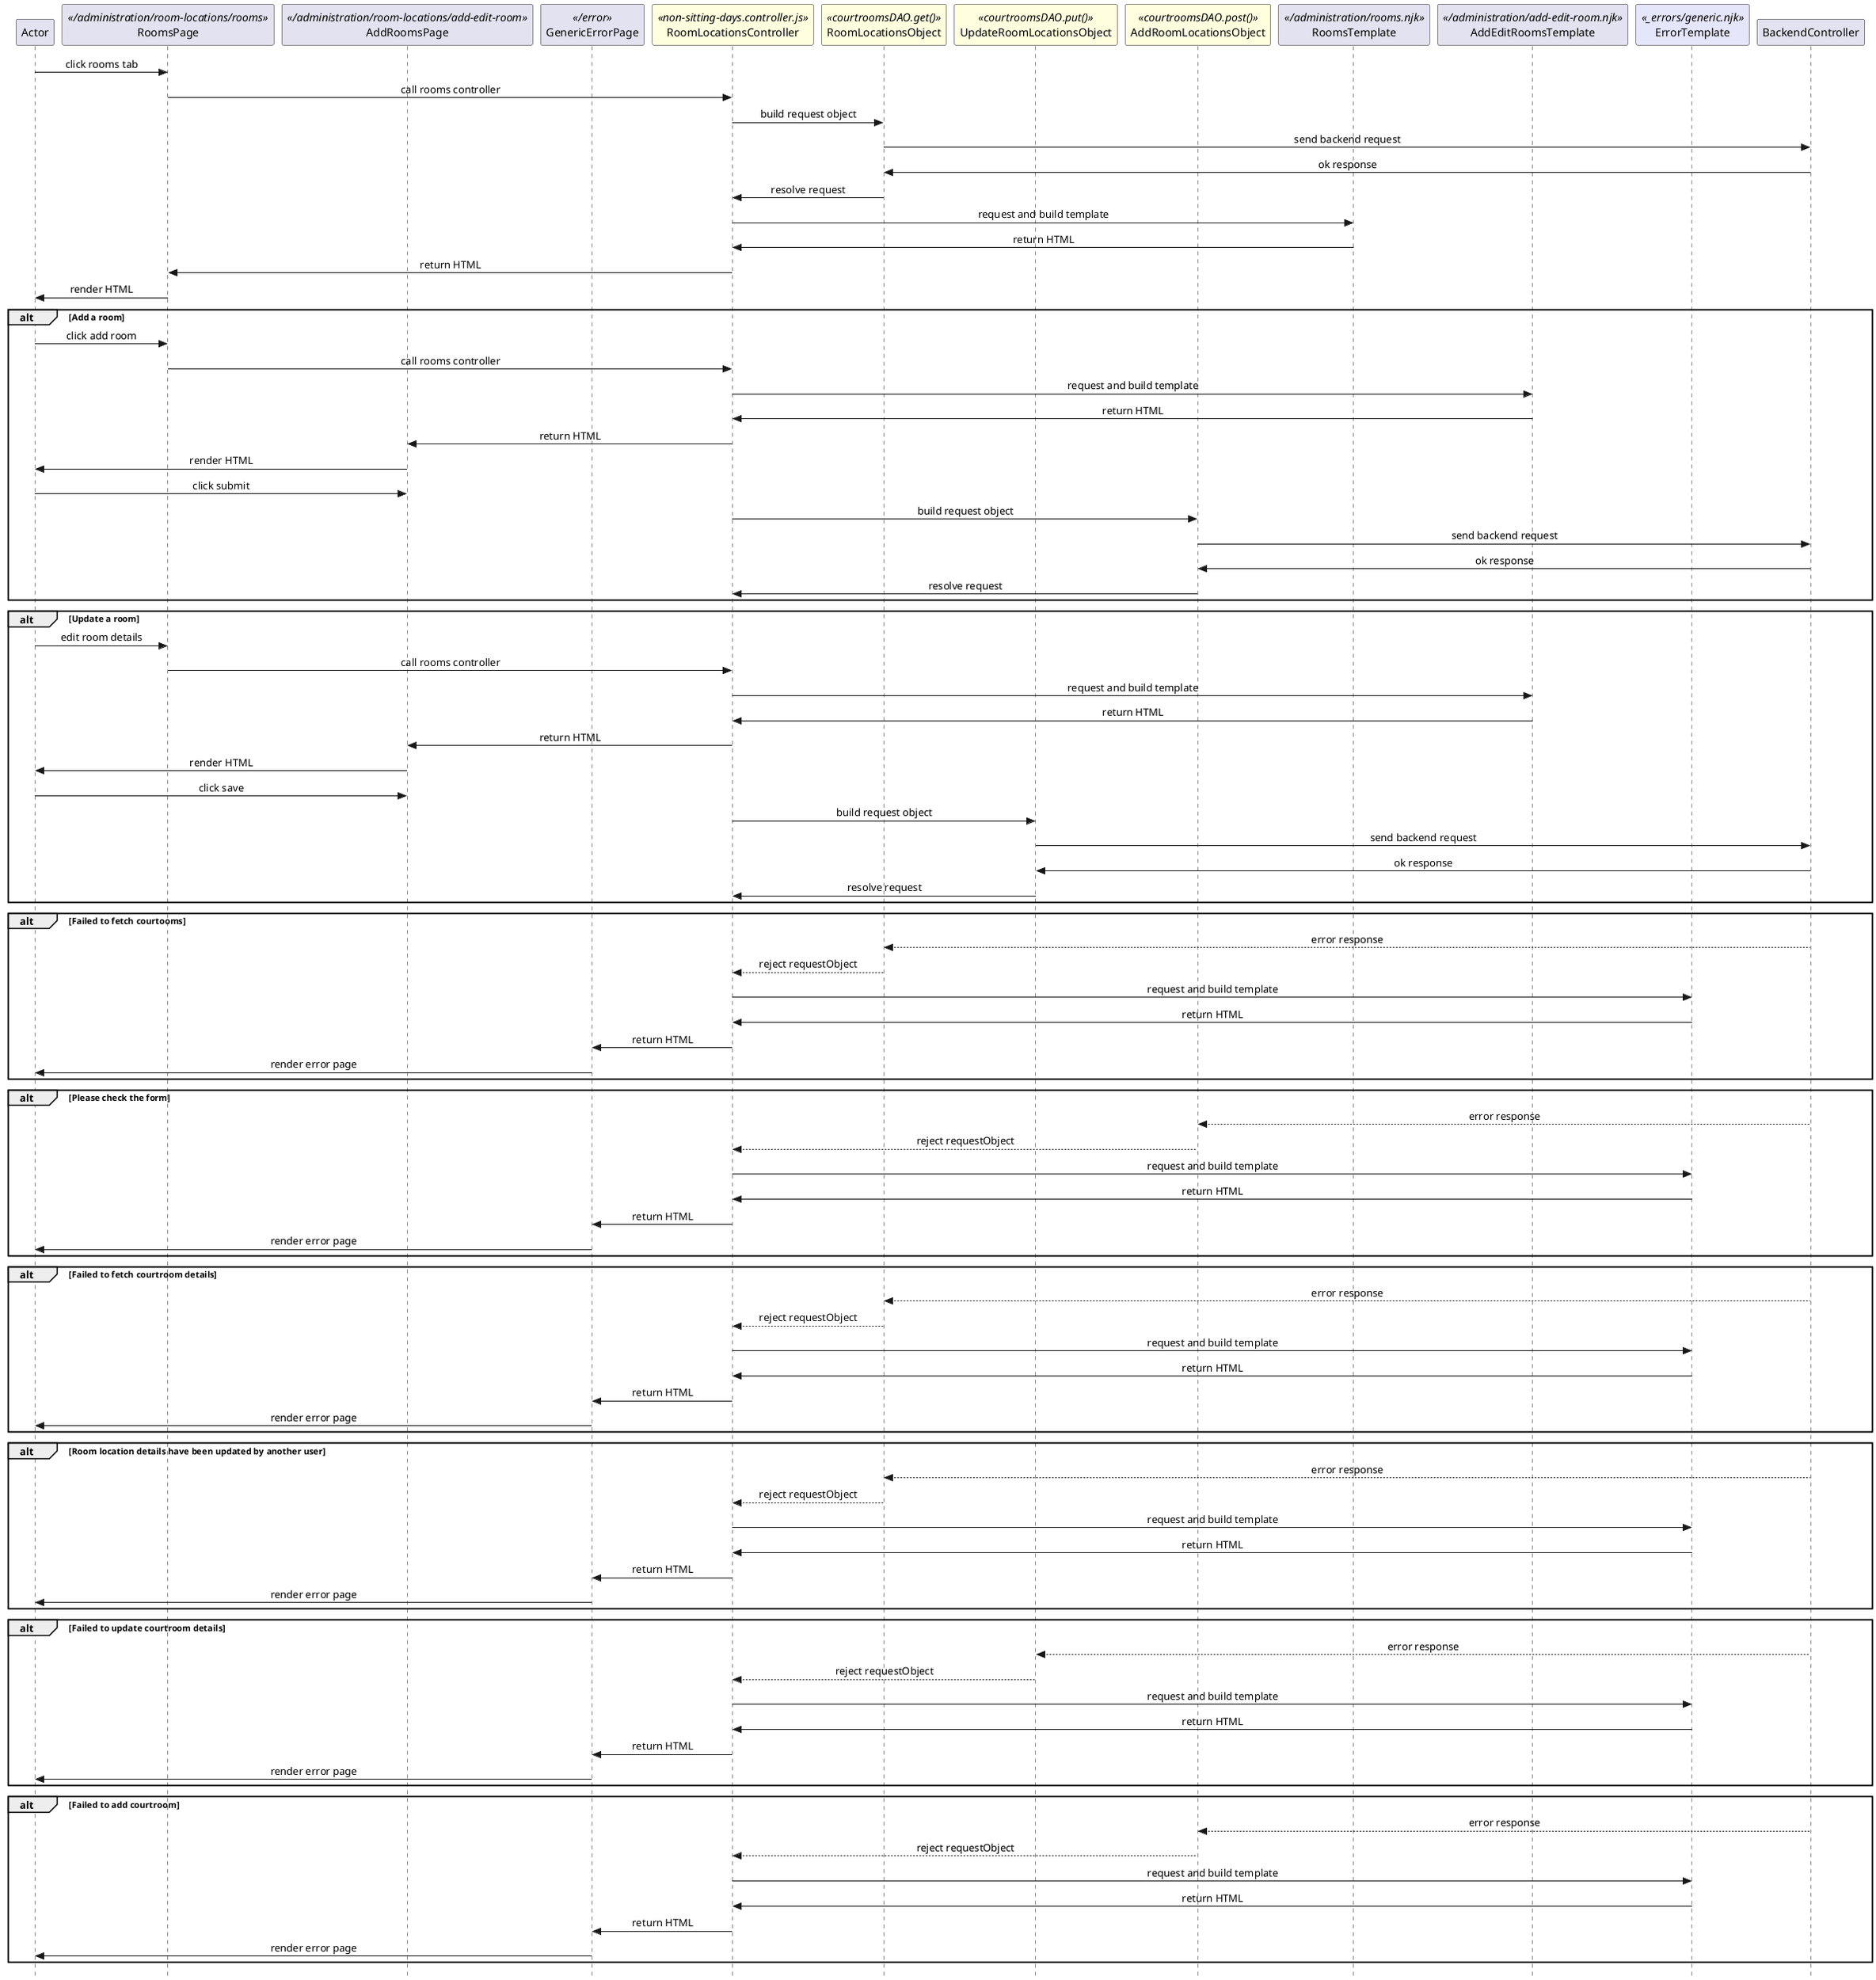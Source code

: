 @startuml room-locations

skinparam Style strictuml 
skinparam SequenceMessageAlignment center

participant Actor

''' LOCAL ROUTING
participant RoomsPage <</administration/room-locations/rooms>>
participant AddRoomsPage <</administration/room-locations/add-edit-room>>
participant GenericErrorPage <</error>>

''' CONTROLLER AND REQUEST OBJECTS
participant RoomLocationsController <<non-sitting-days.controller.js>> #lightyellow
participant RoomLocationsObject <<courtroomsDAO.get()>> #lightyellow
participant UpdateRoomLocationsObject <<courtroomsDAO.put()>> #lightyellow
participant AddRoomLocationsObject <<courtroomsDAO.post()>> #lightyellow

''' TEMPLATES
participant RoomsTemplate <</administration/rooms.njk>>
participant AddEditRoomsTemplate <</administration/add-edit-room.njk>>
participant ErrorTemplate <<_errors/generic.njk>> #lavender

''' BACKEND CONTROLLER
participant BackendController

Actor -> RoomsPage: click rooms tab
RoomsPage -> RoomLocationsController : call rooms controller

RoomLocationsController -> RoomLocationsObject : build request object
RoomLocationsObject -> BackendController : send backend request
RoomLocationsObject <- BackendController : ok response
RoomLocationsController <- RoomLocationsObject : resolve request

RoomLocationsController -> RoomsTemplate : request and build template
RoomLocationsController <- RoomsTemplate : return HTML
RoomsPage <- RoomLocationsController : return HTML
Actor <- RoomsPage : render HTML

alt Add a room
Actor -> RoomsPage: click add room
RoomsPage -> RoomLocationsController : call rooms controller
RoomLocationsController -> AddEditRoomsTemplate : request and build template
RoomLocationsController <- AddEditRoomsTemplate : return HTML
AddRoomsPage <- RoomLocationsController : return HTML
Actor <- AddRoomsPage : render HTML

Actor -> AddRoomsPage: click submit
RoomLocationsController -> AddRoomLocationsObject : build request object
AddRoomLocationsObject -> BackendController : send backend request
AddRoomLocationsObject <- BackendController : ok response
RoomLocationsController <- AddRoomLocationsObject : resolve request
end

alt Update a room
Actor -> RoomsPage: edit room details
RoomsPage -> RoomLocationsController : call rooms controller
RoomLocationsController -> AddEditRoomsTemplate : request and build template
RoomLocationsController <- AddEditRoomsTemplate : return HTML
AddRoomsPage <- RoomLocationsController : return HTML
Actor <- AddRoomsPage : render HTML

Actor -> AddRoomsPage: click save
RoomLocationsController -> UpdateRoomLocationsObject : build request object
UpdateRoomLocationsObject -> BackendController : send backend request
UpdateRoomLocationsObject <- BackendController : ok response
RoomLocationsController <- UpdateRoomLocationsObject : resolve request
end



alt Failed to fetch courtooms
    RoomLocationsObject <-- BackendController : error response
    RoomLocationsController <-- RoomLocationsObject : reject requestObject
    RoomLocationsController -> ErrorTemplate : request and build template
    RoomLocationsController <- ErrorTemplate : return HTML
    GenericErrorPage <- RoomLocationsController : return HTML
    Actor <- GenericErrorPage : render error page
end

alt Please check the form
    AddRoomLocationsObject <-- BackendController : error response
    RoomLocationsController <-- AddRoomLocationsObject : reject requestObject
    RoomLocationsController -> ErrorTemplate : request and build template
    RoomLocationsController <- ErrorTemplate : return HTML
    GenericErrorPage <- RoomLocationsController : return HTML
    Actor <- GenericErrorPage : render error page
end

alt Failed to fetch courtroom details
    RoomLocationsObject <-- BackendController : error response
    RoomLocationsController <-- RoomLocationsObject : reject requestObject
    RoomLocationsController -> ErrorTemplate : request and build template
    RoomLocationsController <- ErrorTemplate : return HTML
    GenericErrorPage <- RoomLocationsController : return HTML
    Actor <- GenericErrorPage : render error page
end

alt Room location details have been updated by another user
    RoomLocationsObject <-- BackendController : error response
    RoomLocationsController <-- RoomLocationsObject : reject requestObject
    RoomLocationsController -> ErrorTemplate : request and build template
    RoomLocationsController <- ErrorTemplate : return HTML
    GenericErrorPage <- RoomLocationsController : return HTML
    Actor <- GenericErrorPage : render error page
end

alt Failed to update courtroom details
    UpdateRoomLocationsObject <-- BackendController : error response
    RoomLocationsController <-- UpdateRoomLocationsObject : reject requestObject
    RoomLocationsController -> ErrorTemplate : request and build template
    RoomLocationsController <- ErrorTemplate : return HTML
    GenericErrorPage <- RoomLocationsController : return HTML
    Actor <- GenericErrorPage : render error page
end

alt Failed to add courtroom
    AddRoomLocationsObject <-- BackendController : error response
    RoomLocationsController <-- AddRoomLocationsObject : reject requestObject
    RoomLocationsController -> ErrorTemplate : request and build template
    RoomLocationsController <- ErrorTemplate : return HTML
    GenericErrorPage <- RoomLocationsController : return HTML
    Actor <- GenericErrorPage : render error page
end

